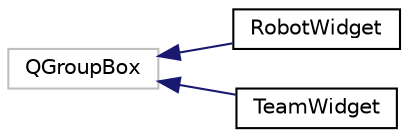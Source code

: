 digraph "Graphical Class Hierarchy"
{
  edge [fontname="Helvetica",fontsize="10",labelfontname="Helvetica",labelfontsize="10"];
  node [fontname="Helvetica",fontsize="10",shape=record];
  rankdir="LR";
  Node88 [label="QGroupBox",height=0.2,width=0.4,color="grey75", fillcolor="white", style="filled"];
  Node88 -> Node0 [dir="back",color="midnightblue",fontsize="10",style="solid",fontname="Helvetica"];
  Node0 [label="RobotWidget",height=0.2,width=0.4,color="black", fillcolor="white", style="filled",URL="$classRobotWidget.html",tooltip="RobotWidget: Display detailed information about the selected robots. "];
  Node88 -> Node90 [dir="back",color="midnightblue",fontsize="10",style="solid",fontname="Helvetica"];
  Node90 [label="TeamWidget",height=0.2,width=0.4,color="black", fillcolor="white", style="filled",URL="$classTeamWidget.html",tooltip="TeamWidget: Displays 6 RobotWidgets and their player numbers. "];
}
